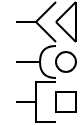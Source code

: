<mxfile version="21.3.5" type="github">
  <diagram name="Pagina-1" id="Wt9UrQJUb0UYPPKEyl78">
    <mxGraphModel dx="339" dy="211" grid="1" gridSize="10" guides="1" tooltips="1" connect="1" arrows="1" fold="1" page="1" pageScale="1" pageWidth="827" pageHeight="1169" math="0" shadow="0">
      <root>
        <mxCell id="0" />
        <mxCell id="1" parent="0" />
        <mxCell id="3cHYdDrRVw5-Ya5xDgzx-1" value="" style="endArrow=halfCircle;html=1;rounded=0;endFill=0;arcSize=59;startFill=0;" edge="1" parent="1">
          <mxGeometry width="50" height="50" relative="1" as="geometry">
            <mxPoint x="400" y="360" as="sourcePoint" />
            <mxPoint x="420" y="360" as="targetPoint" />
          </mxGeometry>
        </mxCell>
        <mxCell id="3cHYdDrRVw5-Ya5xDgzx-3" value="" style="verticalLabelPosition=bottom;align=center;dashed=0;html=1;verticalAlign=top;shape=mxgraph.pid.piping.hose_connection;pointerEvents=1;" vertex="1" parent="1">
          <mxGeometry x="400" y="370" width="20" height="20" as="geometry" />
        </mxCell>
        <mxCell id="3cHYdDrRVw5-Ya5xDgzx-4" value="" style="endArrow=none;html=1;rounded=0;" edge="1" parent="1">
          <mxGeometry width="50" height="50" relative="1" as="geometry">
            <mxPoint x="400" y="340" as="sourcePoint" />
            <mxPoint x="410" y="340" as="targetPoint" />
          </mxGeometry>
        </mxCell>
        <mxCell id="3cHYdDrRVw5-Ya5xDgzx-5" value="" style="endArrow=none;html=1;rounded=0;" edge="1" parent="1">
          <mxGeometry width="50" height="50" relative="1" as="geometry">
            <mxPoint x="410" y="340" as="sourcePoint" />
            <mxPoint x="420" y="350" as="targetPoint" />
          </mxGeometry>
        </mxCell>
        <mxCell id="3cHYdDrRVw5-Ya5xDgzx-6" value="" style="endArrow=none;html=1;rounded=0;" edge="1" parent="1">
          <mxGeometry width="50" height="50" relative="1" as="geometry">
            <mxPoint x="410" y="340" as="sourcePoint" />
            <mxPoint x="420" y="330" as="targetPoint" />
          </mxGeometry>
        </mxCell>
        <mxCell id="3cHYdDrRVw5-Ya5xDgzx-7" value="" style="ellipse;whiteSpace=wrap;html=1;aspect=fixed;" vertex="1" parent="1">
          <mxGeometry x="420" y="355" width="10" height="10" as="geometry" />
        </mxCell>
        <mxCell id="3cHYdDrRVw5-Ya5xDgzx-8" value="" style="endArrow=none;html=1;rounded=0;" edge="1" parent="1">
          <mxGeometry width="50" height="50" relative="1" as="geometry">
            <mxPoint x="420" y="340" as="sourcePoint" />
            <mxPoint x="430" y="350" as="targetPoint" />
          </mxGeometry>
        </mxCell>
        <mxCell id="3cHYdDrRVw5-Ya5xDgzx-9" value="" style="endArrow=none;html=1;rounded=0;" edge="1" parent="1">
          <mxGeometry width="50" height="50" relative="1" as="geometry">
            <mxPoint x="420" y="340" as="sourcePoint" />
            <mxPoint x="430" y="330" as="targetPoint" />
          </mxGeometry>
        </mxCell>
        <mxCell id="3cHYdDrRVw5-Ya5xDgzx-10" value="" style="endArrow=none;html=1;rounded=0;" edge="1" parent="1">
          <mxGeometry width="50" height="50" relative="1" as="geometry">
            <mxPoint x="430" y="350" as="sourcePoint" />
            <mxPoint x="430" y="330" as="targetPoint" />
          </mxGeometry>
        </mxCell>
        <mxCell id="3cHYdDrRVw5-Ya5xDgzx-11" value="" style="whiteSpace=wrap;html=1;aspect=fixed;" vertex="1" parent="1">
          <mxGeometry x="420" y="375" width="10" height="10" as="geometry" />
        </mxCell>
      </root>
    </mxGraphModel>
  </diagram>
</mxfile>
